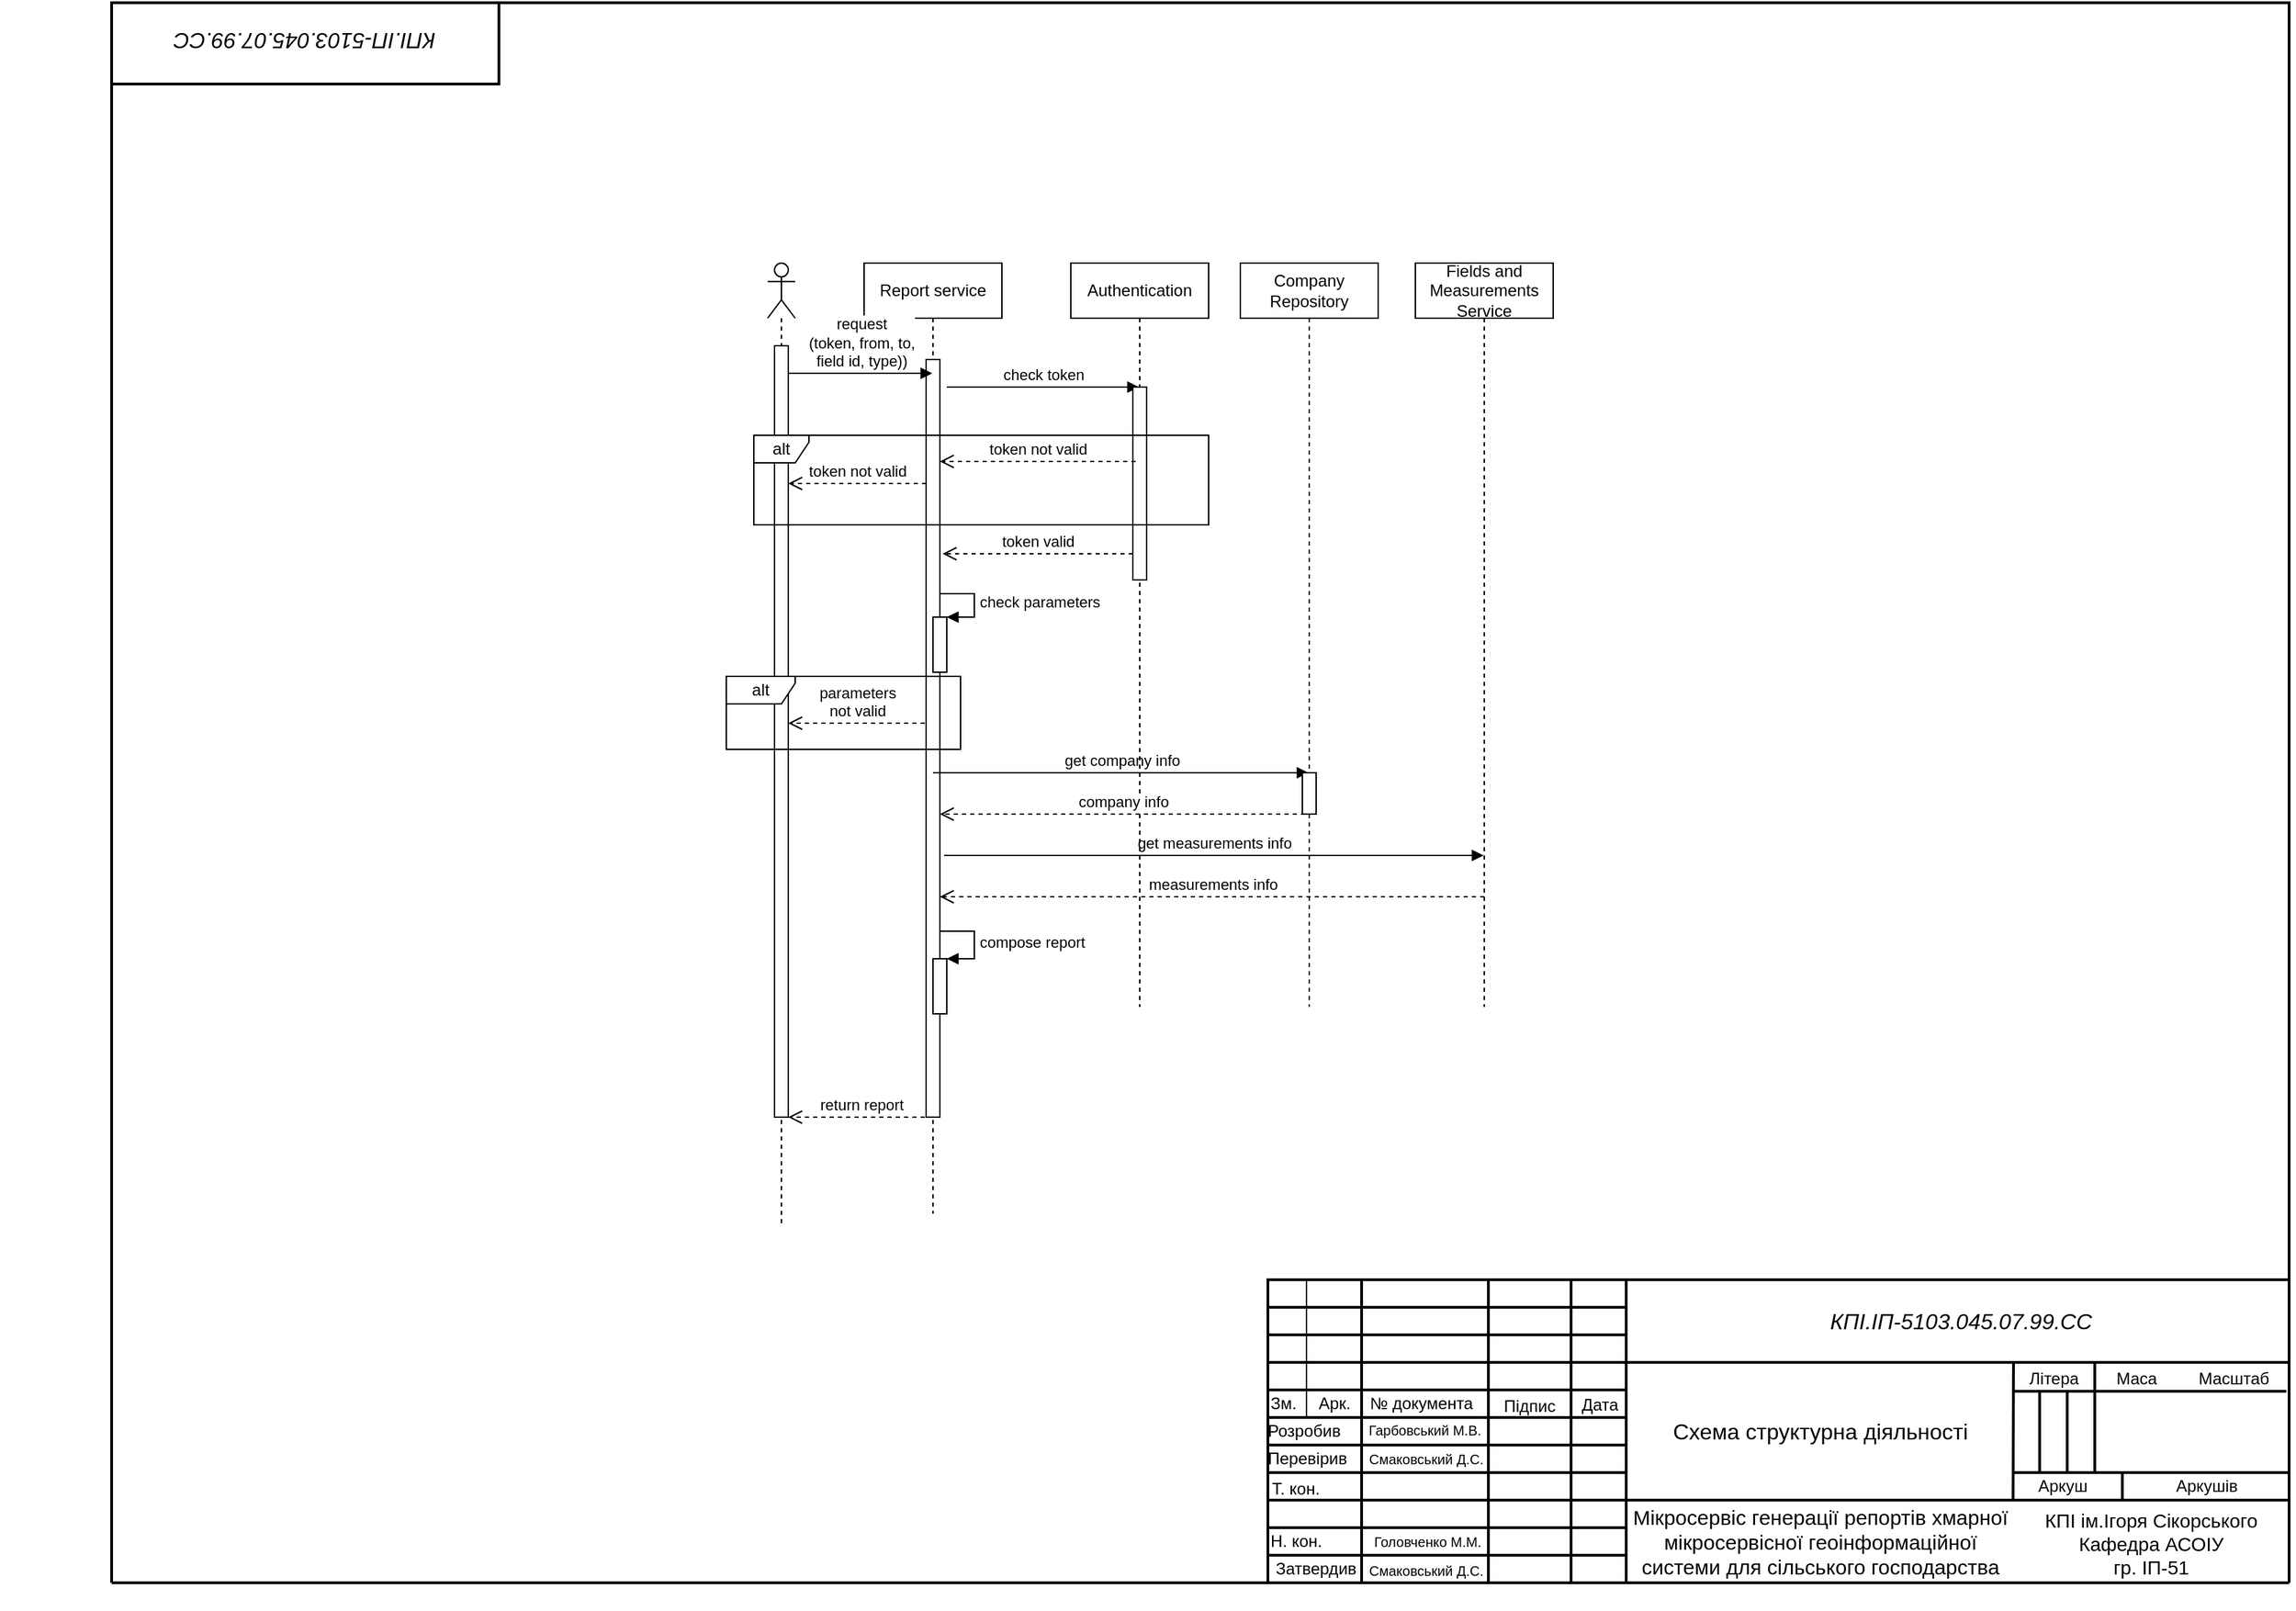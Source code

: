 <mxfile version="10.7.5" type="github"><diagram name="ÃÂÃÂ»ÃÂ¾ÃÂº-ÃÂÃÂÃÂµÃÂ¼ÃÂ° ÃÂ°ÃÂ»ÃÂ³ÃÂ¾ÃÂÃÂ¸ÃÂÃÂ¼ÃÂ ÃÂ¿ÃÂ¾ÃÂÃÂÃÂºÃÂ" id="ÃÂÃÂ»ÃÂ¾ÃÂº-ÃÂÃÂÃÂµÃÂ¼ÃÂ° ÃÂ°ÃÂ»ÃÂ³ÃÂ¾ÃÂÃÂ¸ÃÂÃÂ¼ÃÂ ÃÂ¿ÃÂ¾ÃÂÃÂÃÂºÃÂ"><mxGraphModel dx="1074" dy="616" grid="1" gridSize="10" guides="1" tooltips="1" connect="1" arrows="1" fold="1" page="1" pageScale="1" pageWidth="827" pageHeight="1169" math="0" shadow="0"><root><mxCell id="0"/><mxCell id="1" parent="0"/><mxCell id="3" style="vsdxID=3;fillColor=#FFFFFF;gradientColor=none;shape=stencil(UzV2Ls5ILEhVNTIoLinKz04tz0wpyVA1dlE1MsrMy0gtyiwBslSNXVWNndPyi1LTi/JL81Ig/IJEkEoQKze/DGRCBUSfAUiHkUElMs8NojAnMw+nQkMDcpUCGQi3QLyBLIfubqAQxM/GrgA=);strokeColor=#000000;strokeWidth=2;labelBackgroundColor=none;rounded=0;html=1;whiteSpace=wrap;" parent="1" vertex="1"><mxGeometry x="1660" y="20" width="1" height="1148" as="geometry"/></mxCell><mxCell id="42" style="vsdxID=5;edgeStyle=none;startArrow=none;endArrow=none;startSize=5;endSize=5;strokeWidth=2;strokeColor=#000000;spacingTop=0;spacingBottom=0;spacingLeft=0;spacingRight=0;verticalAlign=middle;html=1;labelBackgroundColor=none;rounded=0;" parent="1" edge="1"><mxGeometry relative="1" as="geometry"><Array as="points"/><mxPoint x="80" y="1168" as="sourcePoint"/><mxPoint x="80" y="20" as="targetPoint"/></mxGeometry></mxCell><mxCell id="41" style="vsdxID=4;edgeStyle=none;startArrow=none;endArrow=none;startSize=5;endSize=5;strokeWidth=2;strokeColor=#000000;spacingTop=0;spacingBottom=0;spacingLeft=0;spacingRight=0;verticalAlign=middle;html=1;labelBackgroundColor=none;rounded=0;" parent="1" edge="1"><mxGeometry relative="1" as="geometry"><Array as="points"/><mxPoint x="1660" y="1168" as="sourcePoint"/><mxPoint x="80" y="1168" as="targetPoint"/></mxGeometry></mxCell><mxCell id="4" style="vsdxID=6;fillColor=#FFFFFF;gradientColor=none;shape=stencil(rVBbDoAgDDvN/pEdwcc9SERZVCCIr9sLWYzGT+Nfu7bLOsByNsprkGKOwQ16ozYawAqkJGt0oJgQYA1Ydi7oPrjFtsy9ys6MJrfmDTvnRE5IcTArBPOGrSPZb9ZL/MOcwH08935q76JpxE/C+gQ=);strokeColor=#000000;strokeWidth=2;labelBackgroundColor=none;rounded=0;html=1;whiteSpace=wrap;" parent="1" vertex="1"><mxGeometry x="80" y="20" width="1580" height="1" as="geometry"/></mxCell><mxCell id="5" style="vsdxID=7;fillColor=#FFFFFF;gradientColor=none;shape=stencil(tU9JDoAgEHvN3JF5gss/SECZiEAQt98LmYPGu7d22k5awHa1KhqQYs0pzOYgnS1gB1KStyZRLgiwB2zHkMyUwuY186iqs6Il7PXDyTlRE1JczBrBfGCrI/+DtYCnzUjO8Zi3/m1fTrwc+xs=);strokeColor=#000000;labelBackgroundColor=none;rounded=0;html=1;whiteSpace=wrap;" parent="1" vertex="1"><mxGeometry y="1289" width="-102" height="-102" as="geometry"/></mxCell><mxCell id="6" value="" style="verticalAlign=middle;align=center;vsdxID=8;fillColor=#FFFFFF;gradientColor=none;shape=stencil(fY9LDoAgDERP0z3SI/i5B4koRAWD+Lu9NI3RGMNupn1tZgDLxahZgxRLDH7Qu22jAaxASuuMDjYmBVgDlp0Pug9+dS37WRFJavIbfTj4rhCCbqQ42bNrGB2ty6C3/4WzaBJPHq7y3n2zpxH3xvoC);strokeColor=#000000;strokeWidth=2;labelBackgroundColor=none;rounded=0;html=1;whiteSpace=wrap;" parent="1" vertex="1"><mxGeometry x="81" y="20" width="280" height="60" as="geometry"/></mxCell><mxCell id="7" style="vsdxID=9;fillColor=#FFFFFF;gradientColor=none;shape=stencil(tU9JDoAgEHvN3JF5gss/SECZiEAQt98LmYPGu7d22k5awHa1KhqQYs0pzOYgnS1gB1KStyZRLgiwB2zHkMyUwuY186iqs6Il7PXDyTlRE1JczBrBfGCrI/+DtYCnzUjO8Zi3/m1fTrwc+xs=);strokeColor=#000000;labelBackgroundColor=none;rounded=0;html=1;whiteSpace=wrap;" parent="1" vertex="1"><mxGeometry y="1289" width="-102" height="-102" as="geometry"/></mxCell><mxCell id="8" value="&lt;p style=&quot;margin-left: 0 ; margin-right: 0 ; margin-top: 0px ; margin-bottom: 0px ; text-indent: 0 ; direction: ltr&quot;&gt;&lt;font&gt;&lt;i&gt;&lt;font style=&quot;font-size: 16px&quot;&gt;КПІ.ІП-5103.045.07.99.CC&lt;/font&gt;&lt;br&gt;&lt;/i&gt;&lt;/font&gt;&lt;/p&gt;" style="verticalAlign=middle;align=center;vsdxID=10;rotation=180;fillColor=none;gradientColor=none;strokeColor=none;spacingLeft=-1;spacingRight=-1;labelBackgroundColor=none;rounded=0;html=1;whiteSpace=wrap;" parent="1" vertex="1"><mxGeometry x="80" y="20" width="280" height="58" as="geometry"/></mxCell><mxCell id="9" value="" style="verticalAlign=middle;align=center;vsdxID=11;fillColor=#FFFFFF;gradientColor=none;shape=stencil(UzV2Ls5ILEhVNTIoLinKz04tz0wpyVA1dlE1MsrMy0gtyiwBslSNXVWNndPyi1LTi/JL81Ig/IJEkEoQKze/DGRCBUSfoYEBSI+RQSWED+G5QZTmZOYhKSVTobmRnrkxsYphzoEqBTIQDof4GVkO3ZNAIUgAGbsCAA==);strokeColor=#000000;strokeWidth=2;labelBackgroundColor=none;rounded=0;html=1;whiteSpace=wrap;" parent="1" vertex="1"><mxGeometry x="919" y="948" width="740" height="220" as="geometry"/></mxCell><mxCell id="10" value="" style="verticalAlign=middle;align=center;vsdxID=12;fillColor=#FFFFFF;gradientColor=none;shape=stencil(jU9JCoAwEHvNXKXOHHyAyz8Eqy1qK7Vuv7dlDi4geEtmkpAA5bOqJwkoZu9sLzfdeAVUAKI2SjrtAwIqgfLWOtk5u5iG+VRHZUSjXWPCzj4RHSgOZqlgXrF00OZTmmGS0V/xIzWAqw0Puf/ezcOJV1N5Ag==);strokeColor=#000000;strokeWidth=2;labelBackgroundColor=none;rounded=0;html=1;whiteSpace=wrap;" parent="1" vertex="1"><mxGeometry x="987" y="948" width="1" height="220" as="geometry"/></mxCell><mxCell id="11" style="vsdxID=13;fillColor=#FFFFFF;gradientColor=none;shape=stencil(jU9JCoAwEHvNXKXOHHyAyz8Eqy1qK7Vuv7dlDi4geEtmkpAA5bOqJwkoZu9sLzfdeAVUAKI2SjrtAwIqgfLWOtk5u5iG+VRHZUSjXWPCzj4RHSgOZqlgXrF00OZTmmGS0V/xIzWAqw0Puf/ezcOJV1N5Ag==);strokeColor=#000000;strokeWidth=2;labelBackgroundColor=none;rounded=0;html=1;whiteSpace=wrap;" parent="1" vertex="1"><mxGeometry x="1079" y="948" width="1" height="220" as="geometry"/></mxCell><mxCell id="49" value="" style="vsdxID=22;edgeStyle=none;startArrow=none;endArrow=none;startSize=5;endSize=5;strokeWidth=2;strokeColor=#000000;spacingTop=0;spacingBottom=0;spacingLeft=0;spacingRight=0;verticalAlign=middle;html=1;labelBackgroundColor=none;rounded=0;align=center;" parent="1" edge="1"><mxGeometry relative="1" as="geometry"><mxPoint as="offset"/><Array as="points"/><mxPoint x="919" y="1088" as="sourcePoint"/><mxPoint x="1179" y="1088" as="targetPoint"/></mxGeometry></mxCell><mxCell id="50" style="vsdxID=24;edgeStyle=none;startArrow=none;endArrow=none;startSize=5;endSize=5;strokeWidth=2;strokeColor=#000000;spacingTop=0;spacingBottom=0;spacingLeft=0;spacingRight=0;verticalAlign=middle;html=1;labelBackgroundColor=none;rounded=0;" parent="1" edge="1"><mxGeometry relative="1" as="geometry"><Array as="points"/><mxPoint x="1519" y="1088" as="sourcePoint"/><mxPoint x="1519" y="1007" as="targetPoint"/></mxGeometry></mxCell><mxCell id="48" style="vsdxID=21;edgeStyle=none;startArrow=none;endArrow=none;startSize=5;endSize=5;strokeWidth=2;strokeColor=#000000;spacingTop=0;spacingBottom=0;spacingLeft=0;spacingRight=0;verticalAlign=middle;html=1;labelBackgroundColor=none;rounded=0;" parent="1" edge="1"><mxGeometry relative="1" as="geometry"><mxPoint as="offset"/><Array as="points"/><mxPoint x="919" y="1068" as="sourcePoint"/><mxPoint x="1179" y="1068" as="targetPoint"/></mxGeometry></mxCell><mxCell id="51" style="vsdxID=27;edgeStyle=none;startArrow=none;endArrow=none;startSize=5;endSize=5;strokeColor=#000000;spacingTop=0;spacingBottom=0;spacingLeft=0;spacingRight=0;verticalAlign=middle;html=1;labelBackgroundColor=none;rounded=0;" parent="1" edge="1"><mxGeometry relative="1" as="geometry"><Array as="points"/><mxPoint x="947" y="948" as="sourcePoint"/><mxPoint x="947" y="1048" as="targetPoint"/></mxGeometry></mxCell><mxCell id="47" value="" style="vsdxID=20;edgeStyle=none;startArrow=none;endArrow=none;startSize=5;endSize=5;strokeWidth=2;strokeColor=#000000;spacingTop=0;spacingBottom=0;spacingLeft=0;spacingRight=0;verticalAlign=middle;html=1;labelBackgroundColor=none;rounded=0;align=center;" parent="1" edge="1"><mxGeometry relative="1" as="geometry"><mxPoint as="offset"/><Array as="points"/><mxPoint x="919" y="1048" as="sourcePoint"/><mxPoint x="1179" y="1048" as="targetPoint"/></mxGeometry></mxCell><mxCell id="46" value="" style="vsdxID=19;edgeStyle=none;startArrow=none;endArrow=none;startSize=5;endSize=5;strokeWidth=2;strokeColor=#000000;spacingTop=0;spacingBottom=0;spacingLeft=0;spacingRight=0;verticalAlign=middle;html=1;labelBackgroundColor=none;rounded=0;align=center;" parent="1" edge="1"><mxGeometry relative="1" as="geometry"><mxPoint as="offset"/><Array as="points"/><mxPoint x="919" y="1028" as="sourcePoint"/><mxPoint x="1179" y="1028" as="targetPoint"/></mxGeometry></mxCell><mxCell id="45" style="vsdxID=18;edgeStyle=none;startArrow=none;endArrow=none;startSize=5;endSize=5;strokeWidth=2;strokeColor=#000000;spacingTop=0;spacingBottom=0;spacingLeft=0;spacingRight=0;verticalAlign=middle;html=1;labelBackgroundColor=none;rounded=0;" parent="1" edge="1"><mxGeometry relative="1" as="geometry"><mxPoint as="offset"/><Array as="points"/><mxPoint x="919" y="1008" as="sourcePoint"/><mxPoint x="1179" y="1008" as="targetPoint"/></mxGeometry></mxCell><mxCell id="44" style="vsdxID=17;edgeStyle=none;startArrow=none;endArrow=none;startSize=5;endSize=5;strokeWidth=2;strokeColor=#000000;spacingTop=0;spacingBottom=0;spacingLeft=0;spacingRight=0;verticalAlign=middle;html=1;labelBackgroundColor=none;rounded=0;" parent="1" edge="1"><mxGeometry relative="1" as="geometry"><mxPoint as="offset"/><Array as="points"/><mxPoint x="919" y="988" as="sourcePoint"/><mxPoint x="1179" y="988" as="targetPoint"/></mxGeometry></mxCell><mxCell id="43" style="vsdxID=16;edgeStyle=none;startArrow=none;endArrow=none;startSize=5;endSize=5;strokeWidth=2;strokeColor=#000000;spacingTop=0;spacingBottom=0;spacingLeft=0;spacingRight=0;verticalAlign=middle;html=1;labelBackgroundColor=none;rounded=0;" parent="1" edge="1"><mxGeometry relative="1" as="geometry"><mxPoint as="offset"/><Array as="points"/><mxPoint x="919" y="968" as="sourcePoint"/><mxPoint x="1179" y="968" as="targetPoint"/></mxGeometry></mxCell><mxCell id="12" style="vsdxID=14;fillColor=#FFFFFF;gradientColor=none;shape=stencil(jU9JCoAwEHvNXKXOHHyAyz8Eqy1qK7Vuv7dlDi4geEtmkpAA5bOqJwkoZu9sLzfdeAVUAKI2SjrtAwIqgfLWOtk5u5iG+VRHZUSjXWPCzj4RHSgOZqlgXrF00OZTmmGS0V/xIzWAqw0Puf/ezcOJV1N5Ag==);strokeColor=#000000;strokeWidth=2;labelBackgroundColor=none;rounded=0;html=1;whiteSpace=wrap;" parent="1" vertex="1"><mxGeometry x="1139" y="948" width="1" height="220" as="geometry"/></mxCell><mxCell id="13" style="vsdxID=15;fillColor=#FFFFFF;gradientColor=none;shape=stencil(jU9JCoAwEHvNXKXOHHyAyz8Eqy1qK7Vuv7dlDi4geEtmkpAA5bOqJwkoZu9sLzfdeAVUAKI2SjrtAwIqgfLWOtk5u5iG+VRHZUSjXWPCzj4RHSgOZqlgXrF00OZTmmGS0V/xIzWAqw0Puf/ezcOJV1N5Ag==);strokeColor=#000000;strokeWidth=2;labelBackgroundColor=none;rounded=0;html=1;whiteSpace=wrap;" parent="1" vertex="1"><mxGeometry x="1179" y="948" width="1" height="220" as="geometry"/></mxCell><mxCell id="14" style="vsdxID=23;fillColor=#FFFFFF;gradientColor=none;shape=stencil(UzV2Ls5ILEhVNTIoLinKz04tz0wpyVA1dlE1MsrMy0gtyiwBslSNXVWNndPyi1LTi/JL81Ig/IJEkEoQKze/DGRCBUSfAUiHkUElhGdoAOG7QZTmZObhVGpmpGdqgVsxzCSYchRzgQyEeyBeQZZDdztQCOJvY1cA);strokeColor=#000000;strokeWidth=2;labelBackgroundColor=none;rounded=0;html=1;whiteSpace=wrap;" parent="1" vertex="1"><mxGeometry x="1459" y="1007" height="160" as="geometry"/></mxCell><mxCell id="15" style="vsdxID=25;fillColor=#FFFFFF;gradientColor=none;shape=stencil(lY9LDoAgDERP0z3SI/i5B4koRAWC+Lu9NI3xs3M3075ppoDlbFTQIMWcoh/0ZttkACuQ0jqjo01ZAdaAZeej7qNfXMs+KCJJTX6lCzvnCiEoI8XBnl3D6GjdA32DV/A/msXdhh957r7N84i/xvoE);strokeColor=#000000;strokeWidth=2;labelBackgroundColor=none;rounded=0;html=1;whiteSpace=wrap;" parent="1" vertex="1"><mxGeometry x="1579" y="1007" height="80" as="geometry"/></mxCell><mxCell id="16" style="vsdxID=26;fillColor=#FFFFFF;gradientColor=none;shape=stencil(UzV2Ls5ILEhVNTIoLinKz04tz0wpyVA1dlE1MsrMy0gtyiwBslSNXVWNndPyi1LTi/JL81Ig/IJEkEoQKze/DGRCBUSfoYEBSI+RQSUq3w2iOCczD0mxMQlq8SoFMhAOgvgFWQ7d8UAhiMeNXQE=);strokeColor=#000000;strokeWidth=2;labelBackgroundColor=none;rounded=0;html=1;whiteSpace=wrap;" parent="1" vertex="1"><mxGeometry x="1459" y="1028" width="199" height="1" as="geometry"/></mxCell><mxCell id="56" style="vsdxID=44;edgeStyle=none;startArrow=none;endArrow=none;startSize=5;endSize=5;strokeWidth=2;strokeColor=#000000;spacingTop=0;spacingBottom=0;spacingLeft=0;spacingRight=0;verticalAlign=middle;html=1;labelBackgroundColor=none;rounded=0;" parent="1" edge="1"><mxGeometry relative="1" as="geometry"><mxPoint as="offset"/><Array as="points"/><mxPoint x="1179" y="1008" as="sourcePoint"/><mxPoint x="1659" y="1008" as="targetPoint"/></mxGeometry></mxCell><mxCell id="58" style="vsdxID=47;edgeStyle=none;startArrow=none;endArrow=none;startSize=5;endSize=5;strokeWidth=2;strokeColor=#000000;spacingTop=0;spacingBottom=0;spacingLeft=0;spacingRight=0;verticalAlign=middle;html=1;labelBackgroundColor=none;rounded=0;" parent="1" edge="1"><mxGeometry relative="1" as="geometry"><Array as="points"/><mxPoint x="1479" y="1028" as="sourcePoint"/><mxPoint x="1479" y="1088" as="targetPoint"/></mxGeometry></mxCell><mxCell id="57" style="vsdxID=46;edgeStyle=none;startArrow=none;endArrow=none;startSize=5;endSize=5;strokeWidth=2;strokeColor=#000000;spacingTop=0;spacingBottom=0;spacingLeft=0;spacingRight=0;verticalAlign=middle;html=1;labelBackgroundColor=none;rounded=0;" parent="1" edge="1"><mxGeometry relative="1" as="geometry"><Array as="points"/><mxPoint x="1499" y="1028" as="sourcePoint"/><mxPoint x="1499" y="1088" as="targetPoint"/></mxGeometry></mxCell><mxCell id="59" style="vsdxID=50;edgeStyle=none;startArrow=none;endArrow=none;startSize=5;endSize=5;strokeWidth=2;strokeColor=#000000;spacingTop=0;spacingBottom=0;spacingLeft=0;spacingRight=0;verticalAlign=middle;html=1;labelBackgroundColor=none;rounded=0;" parent="1" edge="1"><mxGeometry relative="1" as="geometry"><Array as="points"/><mxPoint x="1539" y="1108" as="sourcePoint"/><mxPoint x="1539" y="1088" as="targetPoint"/></mxGeometry></mxCell><mxCell id="55" value="" style="vsdxID=43;edgeStyle=none;startArrow=none;endArrow=none;startSize=5;endSize=5;strokeWidth=2;strokeColor=#000000;spacingTop=0;spacingBottom=0;spacingLeft=0;spacingRight=0;verticalAlign=middle;html=1;labelBackgroundColor=none;rounded=0;align=center;" parent="1" edge="1"><mxGeometry relative="1" as="geometry"><mxPoint as="offset"/><Array as="points"/><mxPoint x="919" y="1148" as="sourcePoint"/><mxPoint x="1179" y="1148" as="targetPoint"/></mxGeometry></mxCell><mxCell id="54" value="&lt;p style=&quot;align:left;margin-left:0;margin-right:0;margin-top:0px;margin-bottom:0px;text-indent:0;valign:middle;direction:ltr;&quot;&gt;&lt;/p&gt;" style="vsdxID=42;edgeStyle=none;startArrow=none;endArrow=none;startSize=5;endSize=5;strokeWidth=2;strokeColor=#000000;spacingTop=0;spacingBottom=0;spacingLeft=0;spacingRight=0;verticalAlign=middle;html=1;labelBackgroundColor=none;rounded=0;align=left;" parent="1" edge="1"><mxGeometry relative="1" as="geometry"><mxPoint as="offset"/><Array as="points"/><mxPoint x="919" y="1128" as="sourcePoint"/><mxPoint x="1179" y="1128" as="targetPoint"/></mxGeometry></mxCell><mxCell id="53" style="vsdxID=41;edgeStyle=none;startArrow=none;endArrow=none;startSize=5;endSize=5;strokeWidth=2;strokeColor=#000000;spacingTop=0;spacingBottom=0;spacingLeft=0;spacingRight=0;verticalAlign=middle;html=1;labelBackgroundColor=none;rounded=0;" parent="1" edge="1"><mxGeometry relative="1" as="geometry"><Array as="points"/><mxPoint x="1659" y="1108" as="sourcePoint"/><mxPoint x="919" y="1108" as="targetPoint"/></mxGeometry></mxCell><mxCell id="52" style="vsdxID=40;edgeStyle=none;startArrow=none;endArrow=none;startSize=5;endSize=5;strokeWidth=2;strokeColor=#000000;spacingTop=0;spacingBottom=0;spacingLeft=0;spacingRight=0;verticalAlign=middle;html=1;labelBackgroundColor=none;rounded=0;" parent="1" edge="1"><mxGeometry relative="1" as="geometry"><Array as="points"/><mxPoint x="1659" y="1088" as="sourcePoint"/><mxPoint x="1459" y="1088" as="targetPoint"/></mxGeometry></mxCell><mxCell id="17" value="&lt;p style=&quot;align:left;margin-left:0;margin-right:0;margin-top:0px;margin-bottom:0px;text-indent:0;valign:middle;direction:ltr;&quot;&gt;&lt;font style=&quot;font-size:12px;font-family:Arial;color:#000000;direction:ltr;letter-spacing:0px;line-height:120%;opacity:1&quot;&gt;Розробив&lt;br/&gt;&lt;/font&gt;&lt;/p&gt;" style="verticalAlign=middle;align=left;vsdxID=28;fillColor=none;gradientColor=none;strokeColor=none;labelBackgroundColor=none;rounded=0;html=1;whiteSpace=wrap;" parent="1" vertex="1"><mxGeometry x="917" y="1048" width="72" height="20" as="geometry"/></mxCell><mxCell id="18" value="&lt;p style=&quot;align:left;margin-left:0;margin-right:0;margin-top:0px;margin-bottom:0px;text-indent:0;valign:middle;direction:ltr;&quot;&gt;&lt;font style=&quot;font-size:12px;font-family:Arial;color:#000000;direction:ltr;letter-spacing:0px;line-height:120%;opacity:1&quot;&gt;Перевірив&lt;br/&gt;&lt;/font&gt;&lt;/p&gt;" style="verticalAlign=middle;align=left;vsdxID=29;fillColor=none;gradientColor=none;strokeColor=none;labelBackgroundColor=none;rounded=0;html=1;whiteSpace=wrap;" parent="1" vertex="1"><mxGeometry x="917" y="1068" width="85" height="20" as="geometry"/></mxCell><mxCell id="19" value="&lt;p style=&quot;align:left;margin-left:0;margin-right:0;margin-top:0px;margin-bottom:0px;text-indent:0;valign:middle;direction:ltr;&quot;&gt;&lt;font style=&quot;font-size:12px;font-family:Arial;color:#000000;direction:ltr;letter-spacing:0px;line-height:120%;opacity:1&quot;&gt;Н. кон.&lt;br/&gt;&lt;/font&gt;&lt;/p&gt;" style="verticalAlign=middle;align=left;vsdxID=30;fillColor=none;gradientColor=none;strokeColor=none;labelBackgroundColor=none;rounded=0;html=1;whiteSpace=wrap;" parent="1" vertex="1"><mxGeometry x="919" y="1128" width="68" height="20" as="geometry"/></mxCell><mxCell id="20" value="&lt;p style=&quot;align:center;margin-left:0;margin-right:0;margin-top:0px;margin-bottom:0px;text-indent:0;valign:middle;direction:ltr;&quot;&gt;&lt;font style=&quot;font-size:12px;font-family:Arial;color:#000000;direction:ltr;letter-spacing:0px;line-height:120%;opacity:1&quot;&gt;Затвердив&lt;br/&gt;&lt;/font&gt;&lt;/p&gt;" style="verticalAlign=middle;align=center;vsdxID=31;fillColor=none;gradientColor=none;strokeColor=none;labelBackgroundColor=none;rounded=0;html=1;whiteSpace=wrap;" parent="1" vertex="1"><mxGeometry x="914" y="1148" width="80" height="20" as="geometry"/></mxCell><mxCell id="21" value="&lt;font style=&quot;font-size:12px;font-family:Arial;color:#000000;direction:ltr;letter-spacing:0px;line-height:120%;opacity:1&quot;&gt;Арк.&lt;br/&gt;&lt;/font&gt;" style="verticalAlign=middle;align=center;vsdxID=32;fillColor=none;gradientColor=none;strokeColor=none;labelBackgroundColor=none;rounded=0;html=1;whiteSpace=wrap;" parent="1" vertex="1"><mxGeometry x="947" y="1028" width="41" height="20" as="geometry"/></mxCell><mxCell id="22" value="&lt;font style=&quot;font-size:12px;font-family:Arial;color:#000000;direction:ltr;letter-spacing:0px;line-height:120%;opacity:1&quot;&gt;№ документа&lt;br/&gt;&lt;/font&gt;" style="verticalAlign=middle;align=center;vsdxID=33;fillColor=none;gradientColor=none;strokeColor=none;labelBackgroundColor=none;rounded=0;html=1;whiteSpace=wrap;" parent="1" vertex="1"><mxGeometry x="984" y="1028" width="93" height="20" as="geometry"/></mxCell><mxCell id="24" value="&lt;font style=&quot;font-size:12px;font-family:Arial;color:#000000;direction:ltr;letter-spacing:0px;line-height:120%;opacity:1&quot;&gt;Підпис&lt;br/&gt;&lt;/font&gt;" style="verticalAlign=middle;align=center;vsdxID=35;fillColor=none;gradientColor=none;strokeColor=none;labelBackgroundColor=none;rounded=0;html=1;whiteSpace=wrap;" parent="1" vertex="1"><mxGeometry x="1079" y="1030" width="60" height="20" as="geometry"/></mxCell><mxCell id="25" value="&lt;font style=&quot;font-size:12px;font-family:Arial;color:#000000;direction:ltr;letter-spacing:0px;line-height:120%;opacity:1&quot;&gt;Дата&lt;br/&gt;&lt;/font&gt;" style="verticalAlign=middle;align=center;vsdxID=36;fillColor=none;gradientColor=none;strokeColor=none;labelBackgroundColor=none;rounded=0;html=1;whiteSpace=wrap;" parent="1" vertex="1"><mxGeometry x="1136" y="1028" width="48" height="21" as="geometry"/></mxCell><mxCell id="26" value="&lt;p style=&quot;align:left;margin-left:0;margin-right:0;margin-top:0px;margin-bottom:0px;text-indent:0;valign:middle;direction:ltr;&quot;&gt;&lt;font style=&quot;font-size:12px;font-family:Arial;color:#000000;direction:ltr;letter-spacing:0px;line-height:120%;opacity:1&quot;&gt;Зм.&lt;br/&gt;&lt;/font&gt;&lt;/p&gt;" style="verticalAlign=middle;align=left;vsdxID=38;fillColor=none;gradientColor=none;strokeColor=none;labelBackgroundColor=none;rounded=0;html=1;whiteSpace=wrap;" parent="1" vertex="1"><mxGeometry x="919" y="1028" width="36" height="20" as="geometry"/></mxCell><mxCell id="27" value="&lt;p style=&quot;margin-left: 0 ; margin-right: 0 ; margin-top: 0px ; margin-bottom: 0px ; text-indent: 0 ; direction: ltr&quot;&gt;&lt;font style=&quot;font-family: arial; direction: ltr; letter-spacing: 0px; line-height: 120%; opacity: 1;&quot;&gt;&lt;font style=&quot;font-size: 10px&quot;&gt;Гарбовський М.В.&lt;/font&gt;&lt;br&gt;&lt;/font&gt;&lt;/p&gt;" style="verticalAlign=middle;align=left;vsdxID=39;fillColor=none;gradientColor=none;strokeColor=none;labelBackgroundColor=none;rounded=0;html=1;whiteSpace=wrap;noLabel=1;fontColor=none;" parent="1" vertex="1"><mxGeometry x="988" y="1048" width="108" height="20" as="geometry"/></mxCell><mxCell id="28" value="&lt;p style=&quot;margin-left: 0 ; margin-right: 0 ; margin-top: 0px ; margin-bottom: 0px ; text-indent: 0 ; direction: ltr&quot;&gt;&lt;font style=&quot;font-size: 14px ; font-family: &amp;#34;arial&amp;#34; ; direction: ltr ; letter-spacing: 0px ; line-height: 120% ; opacity: 1&quot;&gt;КПІ ім.Ігоря Сікорського&lt;br&gt;Кафедра АСОІУ&lt;br&gt;гр. ІП-51&lt;br&gt;&lt;/font&gt;&lt;/p&gt;" style="verticalAlign=middle;align=center;vsdxID=45;fillColor=none;gradientColor=none;strokeColor=none;labelBackgroundColor=none;rounded=0;html=1;whiteSpace=wrap;" parent="1" vertex="1"><mxGeometry x="1460" y="1114" width="200" height="52" as="geometry"/></mxCell><mxCell id="29" value="&lt;p style=&quot;align:left;margin-left:0;margin-right:0;margin-top:0px;margin-bottom:0px;text-indent:0;valign:middle;direction:ltr;&quot;&gt;&lt;font style=&quot;font-size:12px;font-family:Arial;color:#000000;direction:ltr;letter-spacing:0px;line-height:120%;opacity:1&quot;&gt;Аркуш&lt;br/&gt;&lt;/font&gt;&lt;/p&gt;" style="verticalAlign=middle;align=left;vsdxID=48;fillColor=none;gradientColor=none;strokeColor=none;labelBackgroundColor=none;rounded=0;html=1;whiteSpace=wrap;" parent="1" vertex="1"><mxGeometry x="1476" y="1088" width="68" height="20" as="geometry"/></mxCell><mxCell id="30" value="&lt;p style=&quot;align:left;margin-left:0;margin-right:0;margin-top:0px;margin-bottom:0px;text-indent:0;valign:middle;direction:ltr;&quot;&gt;&lt;font style=&quot;font-size:12px;font-family:Arial;color:#000000;direction:ltr;letter-spacing:0px;line-height:120%;opacity:1&quot;&gt;Аркушів&lt;br/&gt;&lt;/font&gt;&lt;/p&gt;" style="verticalAlign=middle;align=left;vsdxID=49;fillColor=none;gradientColor=none;strokeColor=none;labelBackgroundColor=none;rounded=0;html=1;whiteSpace=wrap;" parent="1" vertex="1"><mxGeometry x="1576" y="1088" width="76" height="20" as="geometry"/></mxCell><mxCell id="31" value="&lt;p style=&quot;align:left;margin-left:0;margin-right:0;margin-top:0px;margin-bottom:0px;text-indent:0;valign:middle;direction:ltr;&quot;&gt;&lt;font style=&quot;font-size:12px;font-family:Arial;color:#000000;direction:ltr;letter-spacing:0px;line-height:120%;opacity:1&quot;&gt;Т. кон.&lt;br/&gt;&lt;/font&gt;&lt;/p&gt;" style="verticalAlign=middle;align=left;vsdxID=52;fillColor=none;gradientColor=none;strokeColor=none;labelBackgroundColor=none;rounded=0;html=1;whiteSpace=wrap;" parent="1" vertex="1"><mxGeometry x="920" y="1090" width="68" height="20" as="geometry"/></mxCell><mxCell id="32" value="&lt;font style=&quot;font-size:12px;font-family:Arial;color:#000000;direction:ltr;letter-spacing:0px;line-height:120%;opacity:1&quot;&gt;Літера&lt;br/&gt;&lt;/font&gt;" style="verticalAlign=middle;align=center;vsdxID=53;fillColor=none;gradientColor=none;strokeColor=none;labelBackgroundColor=none;rounded=0;html=1;whiteSpace=wrap;" parent="1" vertex="1"><mxGeometry x="1460" y="1010" width="59" height="20" as="geometry"/></mxCell><mxCell id="33" value="&lt;font style=&quot;font-size:12px;font-family:Arial;color:#000000;direction:ltr;letter-spacing:0px;line-height:120%;opacity:1&quot;&gt;Маса&lt;br/&gt;&lt;/font&gt;" style="verticalAlign=middle;align=center;vsdxID=54;fillColor=none;gradientColor=none;strokeColor=none;labelBackgroundColor=none;rounded=0;html=1;whiteSpace=wrap;" parent="1" vertex="1"><mxGeometry x="1520" y="1010" width="59" height="20" as="geometry"/></mxCell><mxCell id="34" value="&lt;font style=&quot;font-size:12px;font-family:Arial;color:#000000;direction:ltr;letter-spacing:0px;line-height:120%;opacity:1&quot;&gt;Масштаб&lt;br/&gt;&lt;/font&gt;" style="verticalAlign=middle;align=center;vsdxID=55;fillColor=none;gradientColor=none;strokeColor=none;labelBackgroundColor=none;rounded=0;html=1;whiteSpace=wrap;" parent="1" vertex="1"><mxGeometry x="1580" y="1010" width="80" height="20" as="geometry"/></mxCell><mxCell id="35" value="&lt;p style=&quot;margin-left: 0 ; margin-right: 0 ; margin-top: 0px ; margin-bottom: 0px ; text-indent: 0 ; direction: ltr&quot;&gt;&lt;font style=&quot;font-family: arial; direction: ltr; letter-spacing: 0px; line-height: 120%; opacity: 1;&quot;&gt;&lt;font style=&quot;font-size: 10px&quot;&gt;Смаковський Д.С.&lt;/font&gt;&lt;br&gt;&lt;/font&gt;&lt;/p&gt;" style="verticalAlign=middle;align=center;vsdxID=57;fillColor=none;gradientColor=none;strokeColor=none;labelBackgroundColor=none;rounded=0;html=1;whiteSpace=wrap;noLabel=1;fontColor=none;" parent="1" vertex="1"><mxGeometry x="984" y="1069" width="94" height="20" as="geometry"/></mxCell><mxCell id="36" value="&lt;p style=&quot;margin-left: 0 ; margin-right: 0 ; margin-top: 0px ; margin-bottom: 0px ; text-indent: 0 ; direction: ltr&quot;&gt;&lt;font style=&quot;font-family: arial; direction: ltr; letter-spacing: 0px; line-height: 120%; opacity: 1;&quot;&gt;&lt;font style=&quot;font-size: 10px&quot;&gt;Смаковський Д.С.&lt;/font&gt;&lt;br&gt;&lt;/font&gt;&lt;/p&gt;" style="verticalAlign=middle;align=center;vsdxID=58;fillColor=none;gradientColor=none;strokeColor=none;labelBackgroundColor=none;rounded=0;html=1;whiteSpace=wrap;fontColor=#000000;" parent="1" vertex="1"><mxGeometry x="987" y="1149" width="94" height="20" as="geometry"/></mxCell><mxCell id="37" value="&lt;p style=&quot;margin-left: 0 ; margin-right: 0 ; margin-top: 0px ; margin-bottom: 0px ; text-indent: 0 ; direction: ltr&quot;&gt;&lt;font style=&quot;font-family: &amp;#34;arial&amp;#34; ; direction: ltr ; letter-spacing: 0px ; line-height: 120% ; opacity: 1&quot;&gt;&lt;font style=&quot;font-size: 10px&quot;&gt;Ліщук К.І.&lt;/font&gt;&lt;br&gt;&lt;/font&gt;&lt;/p&gt;" style="verticalAlign=middle;align=center;vsdxID=56;fillColor=none;gradientColor=none;strokeColor=none;labelBackgroundColor=none;rounded=0;html=1;whiteSpace=wrap;noLabel=1;fontColor=none;" parent="1" vertex="1"><mxGeometry x="986" y="1128" width="94" height="20" as="geometry"/></mxCell><mxCell id="38" value="&lt;p style=&quot;margin-left: 0 ; margin-right: 0 ; margin-top: 0px ; margin-bottom: 0px ; text-indent: 0 ; direction: ltr&quot;&gt;&lt;font&gt;&lt;i&gt;&lt;font style=&quot;font-size: 16px&quot;&gt;КПІ.ІП-5103.045.07.99.CC&lt;/font&gt;&lt;br&gt;&lt;/i&gt;&lt;/font&gt;&lt;/p&gt;" style="verticalAlign=middle;align=center;vsdxID=1;fillColor=none;gradientColor=none;shape=stencil(nZBLDoAgDERP0z3SIyjew0SURgSD+Lu9kMZoXLhwN9O+tukAlrNpJg1SzDH4QW/URgNYgZTkjA4UkwJUgGXng+6DX1zLfmoymdXo17xh5zmRJ6Q42BWCfc2oJfdAr+Yv+AP9Cb7OJ3H/2JG1HNGz/84klThPVCc=);strokeColor=none;spacingTop=-1;spacingBottom=-1;spacingLeft=-1;spacingRight=-1;labelBackgroundColor=none;rounded=0;html=1;whiteSpace=wrap;" parent="1" vertex="1"><mxGeometry x="1180" y="948" width="484" height="60" as="geometry"/></mxCell><mxCell id="39" value="&lt;font style=&quot;font-size: 16px ; font-family: &amp;#34;arial&amp;#34; ; direction: ltr ; letter-spacing: 0px ; line-height: 120% ; opacity: 1&quot;&gt;Схема структурна діяльності&lt;br&gt;&lt;/font&gt;" style="verticalAlign=middle;align=center;vsdxID=170;fillColor=none;gradientColor=none;shape=stencil(nZBLDoAgDERP0z3SIyjew0SURgSD+Lu9kMZoXLhwN9O+tukAlrNpJg1SzDH4QW/URgNYgZTkjA4UkwJUgGXng+6DX1zLfmoymdXo17xh5zmRJ6Q42BWCfc2oJfdAr+Yv+AP9Cb7OJ3H/2JG1HNGz/84klThPVCc=);strokeColor=none;labelBackgroundColor=none;rounded=0;html=1;whiteSpace=wrap;" parent="1" vertex="1"><mxGeometry x="1180" y="1008" width="280" height="100" as="geometry"/></mxCell><mxCell id="40" value="&lt;p style=&quot;margin-left: 0 ; margin-right: 0 ; margin-top: 0px ; margin-bottom: 0px ; text-indent: 0 ; direction: ltr&quot;&gt;&lt;font&gt;&lt;span lang=&quot;UK&quot;&gt;&lt;font style=&quot;font-size: 15px&quot;&gt;Мікросервіс генерації репортів хмарної мікросервісної геоінформаційної системи для сільського господарства&lt;/font&gt;&lt;/span&gt;&lt;br&gt;&lt;/font&gt;&lt;/p&gt;" style="verticalAlign=middle;align=center;vsdxID=171;fillColor=none;gradientColor=none;shape=stencil(nZBLDoAgDERP0z3SIyjew0SURgSD+Lu9kMZoXLhwN9O+tukAlrNpJg1SzDH4QW/URgNYgZTkjA4UkwJUgGXng+6DX1zLfmoymdXo17xh5zmRJ6Q42BWCfc2oJfdAr+Yv+AP9Cb7OJ3H/2JG1HNGz/84klThPVCc=);strokeColor=none;labelBackgroundColor=none;rounded=0;html=1;whiteSpace=wrap;" parent="1" vertex="1"><mxGeometry x="1180" y="1108" width="280" height="60" as="geometry"/></mxCell><mxCell id="O7dmESPU3Doyy6gMQV6v-62" style="vsdxID=47;edgeStyle=none;startArrow=none;endArrow=none;startSize=5;endSize=5;strokeWidth=2;strokeColor=#000000;spacingTop=0;spacingBottom=0;spacingLeft=0;spacingRight=0;verticalAlign=middle;html=1;labelBackgroundColor=none;rounded=0;entryX=0.999;entryY=0.997;entryDx=0;entryDy=0;entryPerimeter=0;" parent="1" target="39" edge="1"><mxGeometry relative="1" as="geometry"><Array as="points"/><mxPoint x="1460" y="1008.5" as="sourcePoint"/><mxPoint x="1460" y="1068.5" as="targetPoint"/></mxGeometry></mxCell><mxCell id="O7dmESPU3Doyy6gMQV6v-281" value="" style="shape=umlLifeline;participant=umlActor;perimeter=lifelinePerimeter;whiteSpace=wrap;html=1;container=1;collapsible=0;recursiveResize=0;verticalAlign=top;spacingTop=36;labelBackgroundColor=#ffffff;outlineConnect=0;" parent="1" vertex="1"><mxGeometry x="556" y="210" width="20" height="700" as="geometry"/></mxCell><mxCell id="O7dmESPU3Doyy6gMQV6v-282" value="" style="html=1;points=[];perimeter=orthogonalPerimeter;" parent="O7dmESPU3Doyy6gMQV6v-281" vertex="1"><mxGeometry x="5" y="60" width="10" height="560" as="geometry"/></mxCell><mxCell id="O7dmESPU3Doyy6gMQV6v-283" value="Report service" style="shape=umlLifeline;perimeter=lifelinePerimeter;whiteSpace=wrap;html=1;container=1;collapsible=0;recursiveResize=0;outlineConnect=0;" parent="1" vertex="1"><mxGeometry x="626" y="210" width="100" height="690" as="geometry"/></mxCell><mxCell id="O7dmESPU3Doyy6gMQV6v-284" value="" style="html=1;points=[];perimeter=orthogonalPerimeter;" parent="O7dmESPU3Doyy6gMQV6v-283" vertex="1"><mxGeometry x="45" y="70" width="10" height="550" as="geometry"/></mxCell><mxCell id="O7dmESPU3Doyy6gMQV6v-285" value="check token" style="html=1;verticalAlign=bottom;endArrow=block;" parent="O7dmESPU3Doyy6gMQV6v-283" target="O7dmESPU3Doyy6gMQV6v-293" edge="1"><mxGeometry width="80" relative="1" as="geometry"><mxPoint x="60" y="90" as="sourcePoint"/><mxPoint x="130" y="90" as="targetPoint"/></mxGeometry></mxCell><mxCell id="O7dmESPU3Doyy6gMQV6v-286" value="" style="html=1;points=[];perimeter=orthogonalPerimeter;" parent="O7dmESPU3Doyy6gMQV6v-283" vertex="1"><mxGeometry x="50" y="257" width="10" height="40" as="geometry"/></mxCell><mxCell id="O7dmESPU3Doyy6gMQV6v-287" value="check parameters" style="edgeStyle=orthogonalEdgeStyle;html=1;align=left;spacingLeft=2;endArrow=block;rounded=0;entryX=1;entryY=0;" parent="O7dmESPU3Doyy6gMQV6v-283" target="O7dmESPU3Doyy6gMQV6v-286" edge="1"><mxGeometry relative="1" as="geometry"><mxPoint x="55" y="240" as="sourcePoint"/><Array as="points"><mxPoint x="80" y="240"/></Array></mxGeometry></mxCell><mxCell id="O7dmESPU3Doyy6gMQV6v-288" value="get company info" style="html=1;verticalAlign=bottom;endArrow=block;" parent="O7dmESPU3Doyy6gMQV6v-283" target="O7dmESPU3Doyy6gMQV6v-299" edge="1"><mxGeometry width="80" relative="1" as="geometry"><mxPoint x="50" y="370" as="sourcePoint"/><mxPoint x="130" y="370" as="targetPoint"/></mxGeometry></mxCell><mxCell id="O7dmESPU3Doyy6gMQV6v-289" value="get measurements info" style="html=1;verticalAlign=bottom;endArrow=block;" parent="O7dmESPU3Doyy6gMQV6v-283" target="O7dmESPU3Doyy6gMQV6v-304" edge="1"><mxGeometry width="80" relative="1" as="geometry"><mxPoint x="58" y="430" as="sourcePoint"/><mxPoint x="138" y="430" as="targetPoint"/></mxGeometry></mxCell><mxCell id="O7dmESPU3Doyy6gMQV6v-290" value="" style="html=1;points=[];perimeter=orthogonalPerimeter;" parent="O7dmESPU3Doyy6gMQV6v-283" vertex="1"><mxGeometry x="50" y="505" width="10" height="40" as="geometry"/></mxCell><mxCell id="O7dmESPU3Doyy6gMQV6v-291" value="compose report" style="edgeStyle=orthogonalEdgeStyle;html=1;align=left;spacingLeft=2;endArrow=block;rounded=0;entryX=1;entryY=0;" parent="O7dmESPU3Doyy6gMQV6v-283" target="O7dmESPU3Doyy6gMQV6v-290" edge="1"><mxGeometry relative="1" as="geometry"><mxPoint x="55" y="485" as="sourcePoint"/><Array as="points"><mxPoint x="80" y="485"/></Array></mxGeometry></mxCell><mxCell id="O7dmESPU3Doyy6gMQV6v-292" value="request &lt;br&gt;(token, from, to, &lt;br&gt;field id, type))" style="html=1;verticalAlign=bottom;endArrow=block;" parent="1" source="O7dmESPU3Doyy6gMQV6v-282" target="O7dmESPU3Doyy6gMQV6v-283" edge="1"><mxGeometry width="80" relative="1" as="geometry"><mxPoint x="566" y="280" as="sourcePoint"/><mxPoint x="646" y="280" as="targetPoint"/><Array as="points"><mxPoint x="656" y="290"/></Array></mxGeometry></mxCell><mxCell id="O7dmESPU3Doyy6gMQV6v-293" value="Authentication" style="shape=umlLifeline;perimeter=lifelinePerimeter;whiteSpace=wrap;html=1;container=1;collapsible=0;recursiveResize=0;outlineConnect=0;" parent="1" vertex="1"><mxGeometry x="776" y="210" width="100" height="540" as="geometry"/></mxCell><mxCell id="O7dmESPU3Doyy6gMQV6v-294" value="" style="html=1;points=[];perimeter=orthogonalPerimeter;" parent="O7dmESPU3Doyy6gMQV6v-293" vertex="1"><mxGeometry x="45" y="90" width="10" height="140" as="geometry"/></mxCell><mxCell id="O7dmESPU3Doyy6gMQV6v-295" value="alt" style="shape=umlFrame;whiteSpace=wrap;html=1;width=40;height=20;" parent="1" vertex="1"><mxGeometry x="546" y="335" width="330" height="65" as="geometry"/></mxCell><mxCell id="O7dmESPU3Doyy6gMQV6v-296" value="token not valid&lt;br&gt;" style="html=1;verticalAlign=bottom;endArrow=open;dashed=1;endSize=8;exitX=0.2;exitY=0.339;exitDx=0;exitDy=0;exitPerimeter=0;" parent="1" edge="1"><mxGeometry relative="1" as="geometry"><mxPoint x="823.0" y="354" as="sourcePoint"/><mxPoint x="681" y="354" as="targetPoint"/></mxGeometry></mxCell><mxCell id="O7dmESPU3Doyy6gMQV6v-297" value="token not valid" style="html=1;verticalAlign=bottom;endArrow=open;dashed=1;endSize=8;" parent="1" source="O7dmESPU3Doyy6gMQV6v-284" target="O7dmESPU3Doyy6gMQV6v-282" edge="1"><mxGeometry relative="1" as="geometry"><mxPoint x="666" y="380" as="sourcePoint"/><mxPoint x="586" y="380" as="targetPoint"/><Array as="points"><mxPoint x="646" y="370"/></Array></mxGeometry></mxCell><mxCell id="O7dmESPU3Doyy6gMQV6v-298" value="token valid" style="html=1;verticalAlign=bottom;endArrow=open;dashed=1;endSize=8;entryX=1.2;entryY=0.351;entryDx=0;entryDy=0;entryPerimeter=0;" parent="1" edge="1"><mxGeometry relative="1" as="geometry"><mxPoint x="821" y="421" as="sourcePoint"/><mxPoint x="683.0" y="421" as="targetPoint"/></mxGeometry></mxCell><mxCell id="O7dmESPU3Doyy6gMQV6v-299" value="Company Repository" style="shape=umlLifeline;perimeter=lifelinePerimeter;whiteSpace=wrap;html=1;container=1;collapsible=0;recursiveResize=0;outlineConnect=0;" parent="1" vertex="1"><mxGeometry x="899" y="210" width="100" height="540" as="geometry"/></mxCell><mxCell id="O7dmESPU3Doyy6gMQV6v-300" value="" style="html=1;points=[];perimeter=orthogonalPerimeter;" parent="O7dmESPU3Doyy6gMQV6v-299" vertex="1"><mxGeometry x="45" y="370" width="10" height="30" as="geometry"/></mxCell><mxCell id="O7dmESPU3Doyy6gMQV6v-301" value="alt" style="shape=umlFrame;whiteSpace=wrap;html=1;width=50;height=20;" parent="1" vertex="1"><mxGeometry x="526" y="510" width="170" height="53" as="geometry"/></mxCell><mxCell id="O7dmESPU3Doyy6gMQV6v-302" value="parameters &lt;br&gt;not valid" style="html=1;verticalAlign=bottom;endArrow=open;dashed=1;endSize=8;exitX=-0.1;exitY=0.609;exitDx=0;exitDy=0;exitPerimeter=0;" parent="1" edge="1"><mxGeometry relative="1" as="geometry"><mxPoint x="670" y="544" as="sourcePoint"/><mxPoint x="571" y="544" as="targetPoint"/></mxGeometry></mxCell><mxCell id="O7dmESPU3Doyy6gMQV6v-303" value="company info" style="html=1;verticalAlign=bottom;endArrow=open;dashed=1;endSize=8;exitX=0.2;exitY=1;exitDx=0;exitDy=0;exitPerimeter=0;" parent="1" source="O7dmESPU3Doyy6gMQV6v-300" target="O7dmESPU3Doyy6gMQV6v-284" edge="1"><mxGeometry relative="1" as="geometry"><mxPoint x="936" y="610" as="sourcePoint"/><mxPoint x="856" y="610" as="targetPoint"/></mxGeometry></mxCell><mxCell id="O7dmESPU3Doyy6gMQV6v-304" value="Fields and Measurements Service" style="shape=umlLifeline;perimeter=lifelinePerimeter;whiteSpace=wrap;html=1;container=1;collapsible=0;recursiveResize=0;outlineConnect=0;" parent="1" vertex="1"><mxGeometry x="1026" y="210" width="100" height="540" as="geometry"/></mxCell><mxCell id="O7dmESPU3Doyy6gMQV6v-305" value="measurements info" style="html=1;verticalAlign=bottom;endArrow=open;dashed=1;endSize=8;" parent="1" target="O7dmESPU3Doyy6gMQV6v-284" edge="1"><mxGeometry relative="1" as="geometry"><mxPoint x="1076" y="670" as="sourcePoint"/><mxPoint x="996" y="670" as="targetPoint"/></mxGeometry></mxCell><mxCell id="O7dmESPU3Doyy6gMQV6v-306" value="return report" style="html=1;verticalAlign=bottom;endArrow=open;dashed=1;endSize=8;" parent="1" target="O7dmESPU3Doyy6gMQV6v-282" edge="1"><mxGeometry relative="1" as="geometry"><mxPoint x="676" y="830" as="sourcePoint"/><mxPoint x="596" y="830" as="targetPoint"/></mxGeometry></mxCell><mxCell id="8kclsrQBtwV2hJU4ZyDD-60" value="&lt;p style=&quot;margin-left: 0 ; margin-right: 0 ; margin-top: 0px ; margin-bottom: 0px ; text-indent: 0 ; direction: ltr&quot;&gt;&lt;font style=&quot;font-family: &amp;#34;arial&amp;#34; ; direction: ltr ; letter-spacing: 0px ; line-height: 120% ; opacity: 1&quot;&gt;&lt;font style=&quot;font-size: 10px&quot;&gt;Головченко М.М.&lt;/font&gt;&lt;br&gt;&lt;/font&gt;&lt;/p&gt;" style="verticalAlign=middle;align=center;vsdxID=58;fillColor=none;gradientColor=none;strokeColor=none;labelBackgroundColor=none;rounded=0;html=1;whiteSpace=wrap;fontColor=#000000;" parent="1" vertex="1"><mxGeometry x="988" y="1128" width="94" height="20" as="geometry"/></mxCell><mxCell id="8kclsrQBtwV2hJU4ZyDD-62" value="&lt;p style=&quot;margin-left: 0 ; margin-right: 0 ; margin-top: 0px ; margin-bottom: 0px ; text-indent: 0 ; direction: ltr&quot;&gt;&lt;font style=&quot;font-family: arial; direction: ltr; letter-spacing: 0px; line-height: 120%; opacity: 1;&quot;&gt;&lt;font style=&quot;font-size: 10px&quot;&gt;Смаковський Д.С.&lt;/font&gt;&lt;br&gt;&lt;/font&gt;&lt;/p&gt;" style="verticalAlign=middle;align=center;vsdxID=58;fillColor=none;gradientColor=none;strokeColor=none;labelBackgroundColor=none;rounded=0;html=1;whiteSpace=wrap;fontColor=#000000;" parent="1" vertex="1"><mxGeometry x="987" y="1068" width="94" height="20" as="geometry"/></mxCell><mxCell id="8kclsrQBtwV2hJU4ZyDD-63" value="&lt;p style=&quot;margin-left: 0 ; margin-right: 0 ; margin-top: 0px ; margin-bottom: 0px ; text-indent: 0 ; direction: ltr&quot;&gt;&lt;font style=&quot;font-family: &amp;#34;arial&amp;#34; ; direction: ltr ; letter-spacing: 0px ; line-height: 120% ; opacity: 1&quot;&gt;&lt;font style=&quot;font-size: 10px&quot;&gt;Гарбовський М.В.&lt;/font&gt;&lt;br&gt;&lt;/font&gt;&lt;/p&gt;" style="verticalAlign=middle;align=center;vsdxID=58;fillColor=none;gradientColor=none;strokeColor=none;labelBackgroundColor=none;rounded=0;html=1;whiteSpace=wrap;fontColor=#000000;" parent="1" vertex="1"><mxGeometry x="986" y="1047" width="94" height="20" as="geometry"/></mxCell><mxCell id="2" value="Connector" parent="0"/></root></mxGraphModel></diagram></mxfile>
